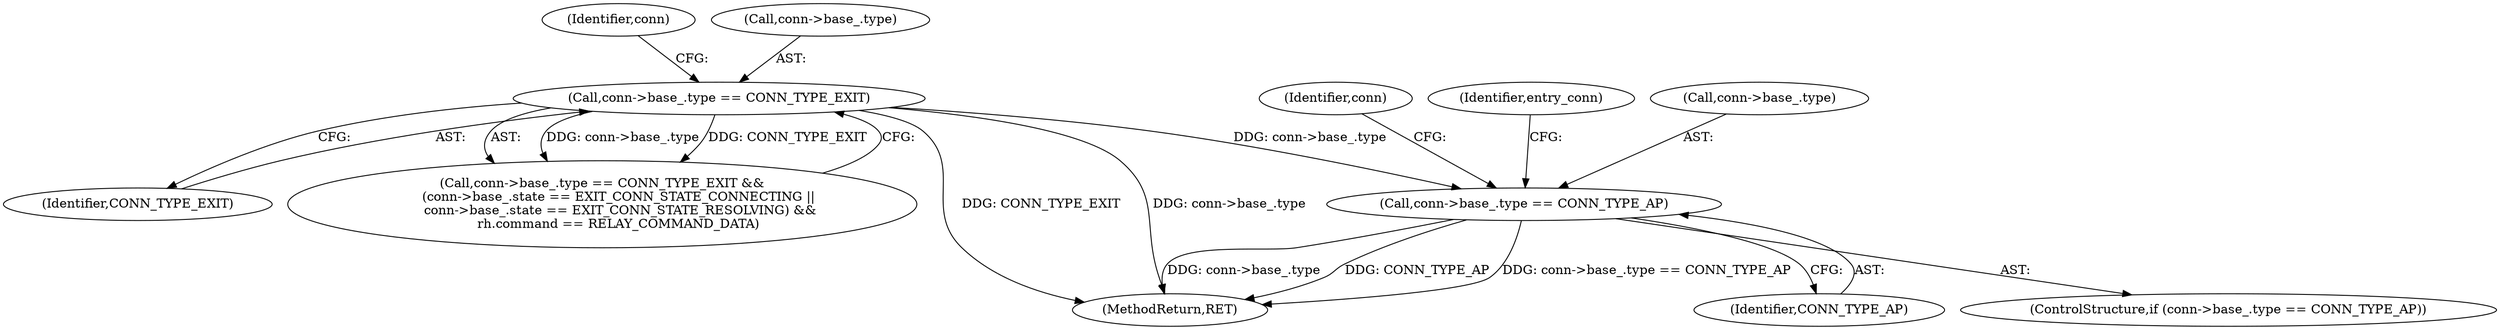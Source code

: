 digraph "0_tor_56a7c5bc15e0447203a491c1ee37de9939ad1dcd@pointer" {
"1000483" [label="(Call,conn->base_.type == CONN_TYPE_AP)"];
"1000214" [label="(Call,conn->base_.type == CONN_TYPE_EXIT)"];
"1000512" [label="(Identifier,conn)"];
"1001064" [label="(MethodReturn,RET)"];
"1000220" [label="(Identifier,CONN_TYPE_EXIT)"];
"1000226" [label="(Identifier,conn)"];
"1000493" [label="(Identifier,entry_conn)"];
"1000214" [label="(Call,conn->base_.type == CONN_TYPE_EXIT)"];
"1000215" [label="(Call,conn->base_.type)"];
"1000213" [label="(Call,conn->base_.type == CONN_TYPE_EXIT &&\n        (conn->base_.state == EXIT_CONN_STATE_CONNECTING ||\n         conn->base_.state == EXIT_CONN_STATE_RESOLVING) &&\n        rh.command == RELAY_COMMAND_DATA)"];
"1000489" [label="(Identifier,CONN_TYPE_AP)"];
"1000482" [label="(ControlStructure,if (conn->base_.type == CONN_TYPE_AP))"];
"1000484" [label="(Call,conn->base_.type)"];
"1000483" [label="(Call,conn->base_.type == CONN_TYPE_AP)"];
"1000483" -> "1000482"  [label="AST: "];
"1000483" -> "1000489"  [label="CFG: "];
"1000484" -> "1000483"  [label="AST: "];
"1000489" -> "1000483"  [label="AST: "];
"1000493" -> "1000483"  [label="CFG: "];
"1000512" -> "1000483"  [label="CFG: "];
"1000483" -> "1001064"  [label="DDG: CONN_TYPE_AP"];
"1000483" -> "1001064"  [label="DDG: conn->base_.type == CONN_TYPE_AP"];
"1000483" -> "1001064"  [label="DDG: conn->base_.type"];
"1000214" -> "1000483"  [label="DDG: conn->base_.type"];
"1000214" -> "1000213"  [label="AST: "];
"1000214" -> "1000220"  [label="CFG: "];
"1000215" -> "1000214"  [label="AST: "];
"1000220" -> "1000214"  [label="AST: "];
"1000226" -> "1000214"  [label="CFG: "];
"1000213" -> "1000214"  [label="CFG: "];
"1000214" -> "1001064"  [label="DDG: CONN_TYPE_EXIT"];
"1000214" -> "1001064"  [label="DDG: conn->base_.type"];
"1000214" -> "1000213"  [label="DDG: conn->base_.type"];
"1000214" -> "1000213"  [label="DDG: CONN_TYPE_EXIT"];
}
